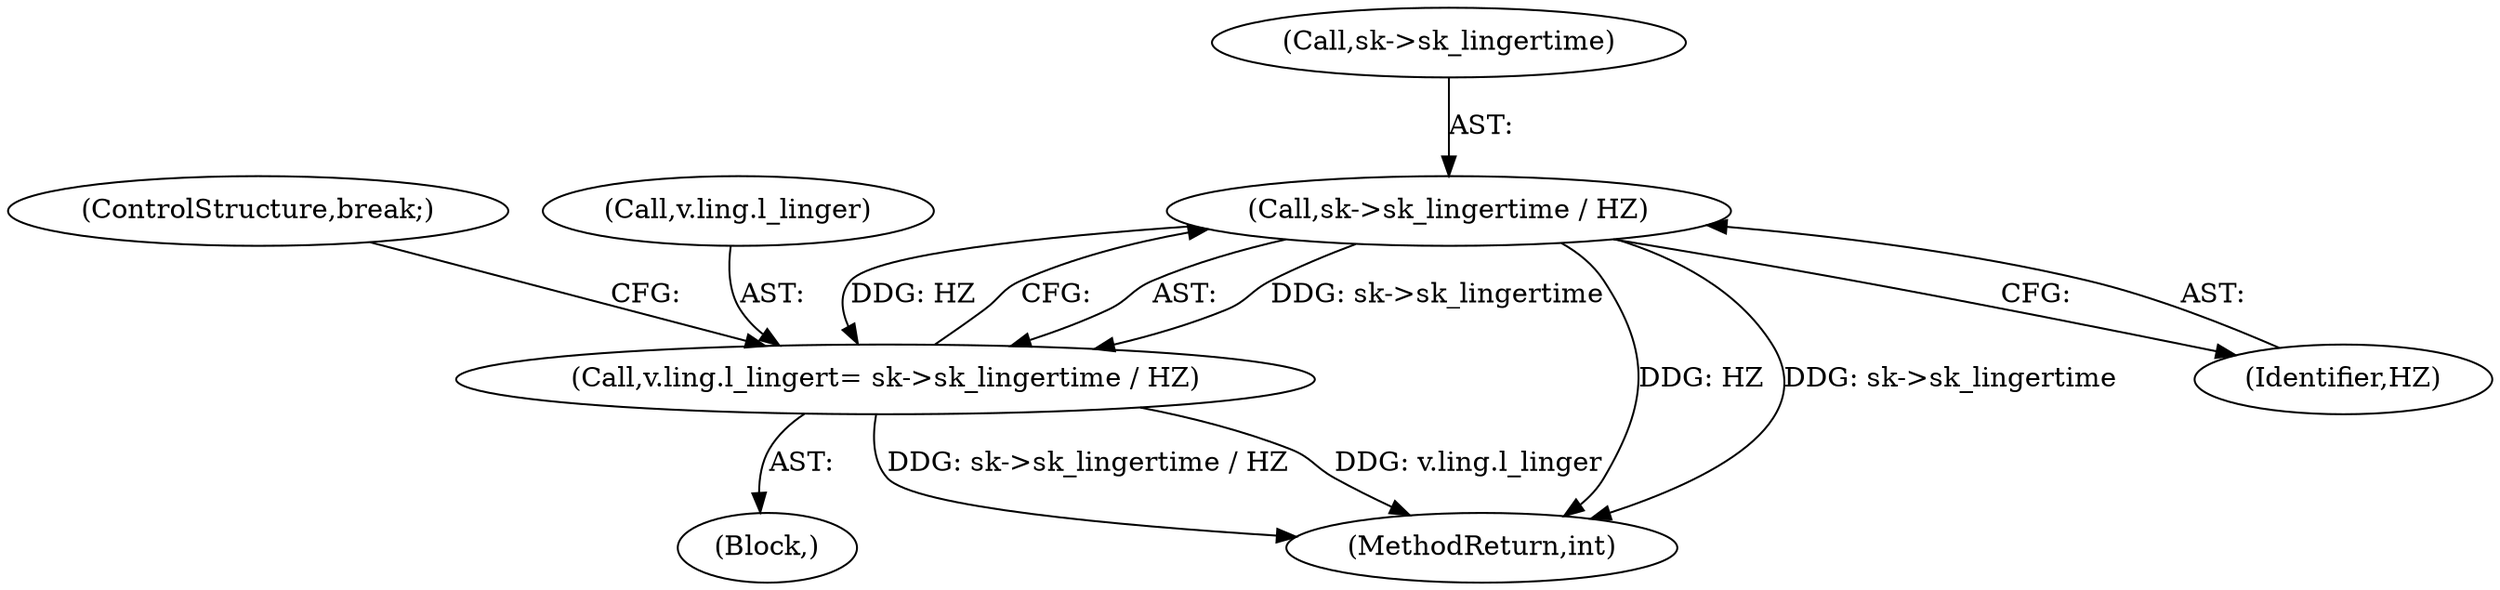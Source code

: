 digraph "0_linux_82981930125abfd39d7c8378a9cfdf5e1be2002b@pointer" {
"1000316" [label="(Call,sk->sk_lingertime / HZ)"];
"1000310" [label="(Call,v.ling.l_linger\t= sk->sk_lingertime / HZ)"];
"1000317" [label="(Call,sk->sk_lingertime)"];
"1000316" [label="(Call,sk->sk_lingertime / HZ)"];
"1000321" [label="(ControlStructure,break;)"];
"1000310" [label="(Call,v.ling.l_linger\t= sk->sk_lingertime / HZ)"];
"1000744" [label="(MethodReturn,int)"];
"1000143" [label="(Block,)"];
"1000311" [label="(Call,v.ling.l_linger)"];
"1000320" [label="(Identifier,HZ)"];
"1000316" -> "1000310"  [label="AST: "];
"1000316" -> "1000320"  [label="CFG: "];
"1000317" -> "1000316"  [label="AST: "];
"1000320" -> "1000316"  [label="AST: "];
"1000310" -> "1000316"  [label="CFG: "];
"1000316" -> "1000744"  [label="DDG: HZ"];
"1000316" -> "1000744"  [label="DDG: sk->sk_lingertime"];
"1000316" -> "1000310"  [label="DDG: sk->sk_lingertime"];
"1000316" -> "1000310"  [label="DDG: HZ"];
"1000310" -> "1000143"  [label="AST: "];
"1000311" -> "1000310"  [label="AST: "];
"1000321" -> "1000310"  [label="CFG: "];
"1000310" -> "1000744"  [label="DDG: sk->sk_lingertime / HZ"];
"1000310" -> "1000744"  [label="DDG: v.ling.l_linger"];
}
